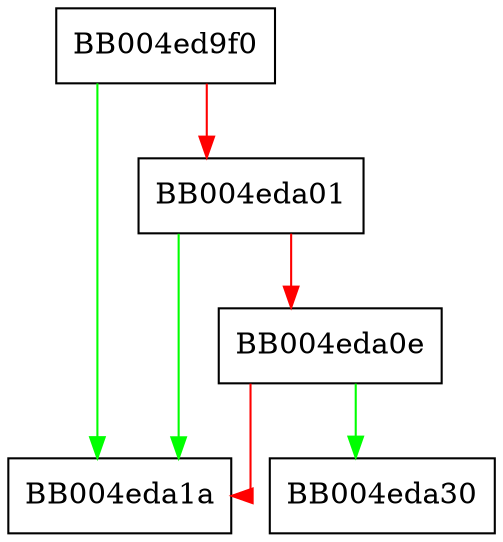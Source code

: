 digraph get_ca_names {
  node [shape="box"];
  graph [splines=ortho];
  BB004ed9f0 -> BB004eda1a [color="green"];
  BB004ed9f0 -> BB004eda01 [color="red"];
  BB004eda01 -> BB004eda1a [color="green"];
  BB004eda01 -> BB004eda0e [color="red"];
  BB004eda0e -> BB004eda30 [color="green"];
  BB004eda0e -> BB004eda1a [color="red"];
}